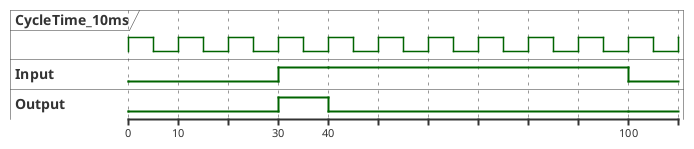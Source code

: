 @startuml
clock   "CycleTime_10ms" as C0 with period 10
binary  "Input"  as B
binary  "Output"  as C


@0
B is Idle
C is Idle


@30
B is high
C is high

@40
B is high
C is Idle

@100
B is Idle
C is Idle
@enduml